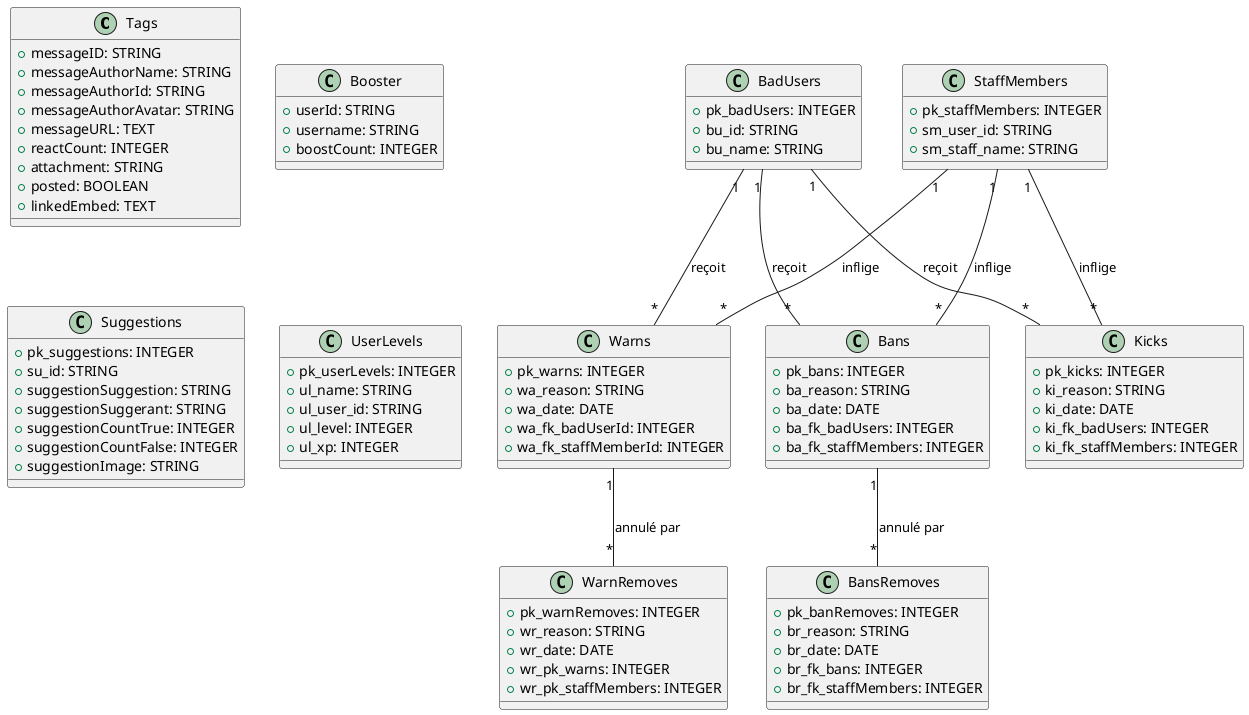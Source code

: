 @startuml old

class Tags {
  +messageID: STRING
  +messageAuthorName: STRING
  +messageAuthorId: STRING
  +messageAuthorAvatar: STRING
  +messageURL: TEXT
  +reactCount: INTEGER
  +attachment: STRING
  +posted: BOOLEAN
  +linkedEmbed: TEXT
}

class Booster {
  +userId: STRING
  +username: STRING
  +boostCount: INTEGER
}

class Suggestions {
  +pk_suggestions: INTEGER
  +su_id: STRING
  +suggestionSuggestion: STRING
  +suggestionSuggerant: STRING
  +suggestionCountTrue: INTEGER
  +suggestionCountFalse: INTEGER
  +suggestionImage: STRING
}

class UserLevels {
  +pk_userLevels: INTEGER
  +ul_name: STRING
  +ul_user_id: STRING
  +ul_level: INTEGER
  +ul_xp: INTEGER
}

class BadUsers {
  +pk_badUsers: INTEGER
  +bu_id: STRING
  +bu_name: STRING
}

class StaffMembers {
  +pk_staffMembers: INTEGER
  +sm_user_id: STRING
  +sm_staff_name: STRING
}

class Warns {
  +pk_warns: INTEGER
  +wa_reason: STRING
  +wa_date: DATE
  +wa_fk_badUserId: INTEGER
  +wa_fk_staffMemberId: INTEGER
}

class WarnRemoves {
  +pk_warnRemoves: INTEGER
  +wr_reason: STRING
  +wr_date: DATE
  +wr_pk_warns: INTEGER
  +wr_pk_staffMembers: INTEGER
}

class Bans {
  +pk_bans: INTEGER
  +ba_reason: STRING
  +ba_date: DATE
  +ba_fk_badUsers: INTEGER
  +ba_fk_staffMembers: INTEGER
}

class BansRemoves {
  +pk_banRemoves: INTEGER
  +br_reason: STRING
  +br_date: DATE
  +br_fk_bans: INTEGER
  +br_fk_staffMembers: INTEGER
}

class Kicks {
  +pk_kicks: INTEGER
  +ki_reason: STRING
  +ki_date: DATE
  +ki_fk_badUsers: INTEGER
  +ki_fk_staffMembers: INTEGER
}

BadUsers "1" -- "*" Warns : reçoit
StaffMembers "1" -- "*" Warns : inflige
Warns "1" -- "*" WarnRemoves : annulé par

BadUsers "1" -- "*" Bans : reçoit
StaffMembers "1" -- "*" Bans : inflige
Bans "1" -- "*" BansRemoves : annulé par

BadUsers "1" -- "*" Kicks : reçoit
StaffMembers "1" -- "*" Kicks : inflige

@enduml

